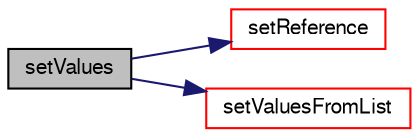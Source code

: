 digraph "setValues"
{
  bgcolor="transparent";
  edge [fontname="FreeSans",fontsize="10",labelfontname="FreeSans",labelfontsize="10"];
  node [fontname="FreeSans",fontsize="10",shape=record];
  rankdir="LR";
  Node2762 [label="setValues",height=0.2,width=0.4,color="black", fillcolor="grey75", style="filled", fontcolor="black"];
  Node2762 -> Node2763 [color="midnightblue",fontsize="10",style="solid",fontname="FreeSans"];
  Node2763 [label="setReference",height=0.2,width=0.4,color="red",URL="$a22358.html#a954c04bea3c4c0220047c21ca5e38763",tooltip="Set reference level for solution. "];
  Node2762 -> Node2768 [color="midnightblue",fontsize="10",style="solid",fontname="FreeSans"];
  Node2768 [label="setValuesFromList",height=0.2,width=0.4,color="red",URL="$a22358.html#ae2373f8bf20e55920fbe1157213a9858",tooltip="Set solution in given cells to the specified values. "];
}
